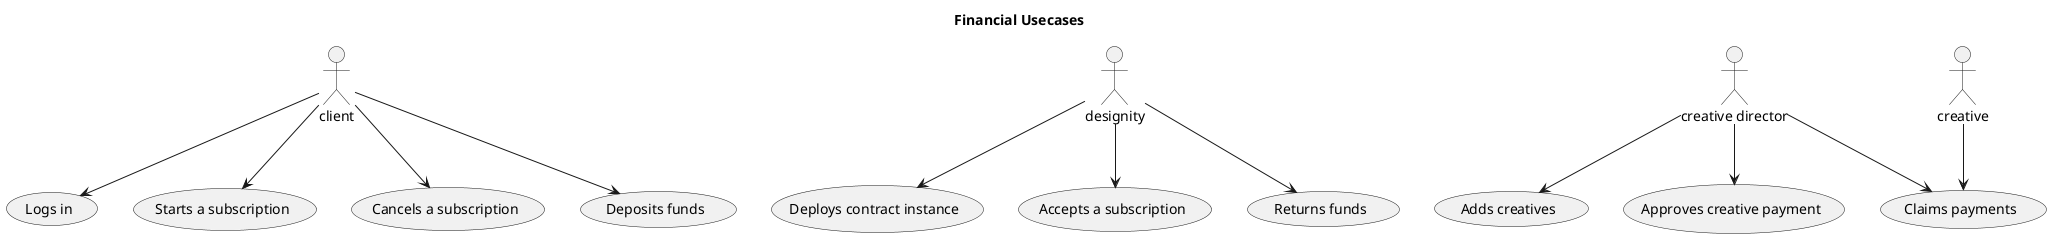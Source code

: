 @startuml "Finance Usecases"
title Financial Usecases
"client" as cl
cl -down-> (Logs in)
cl -down-> (Starts a subscription)
cl -down-> (Cancels a subscription)
cl -down-> (Deposits funds)
"designity" as dsnty
dsnty -down-> (Deploys contract instance)
dsnty -down-> (Accepts a subscription)
dsnty -down-> (Returns funds)
"creative director" as cd
cd -down-> (Adds creatives)
cd -down-> (Claims payments)
cd -down-> (Approves creative payment)
"creative" as cr
cr -down-> (Claims payments)